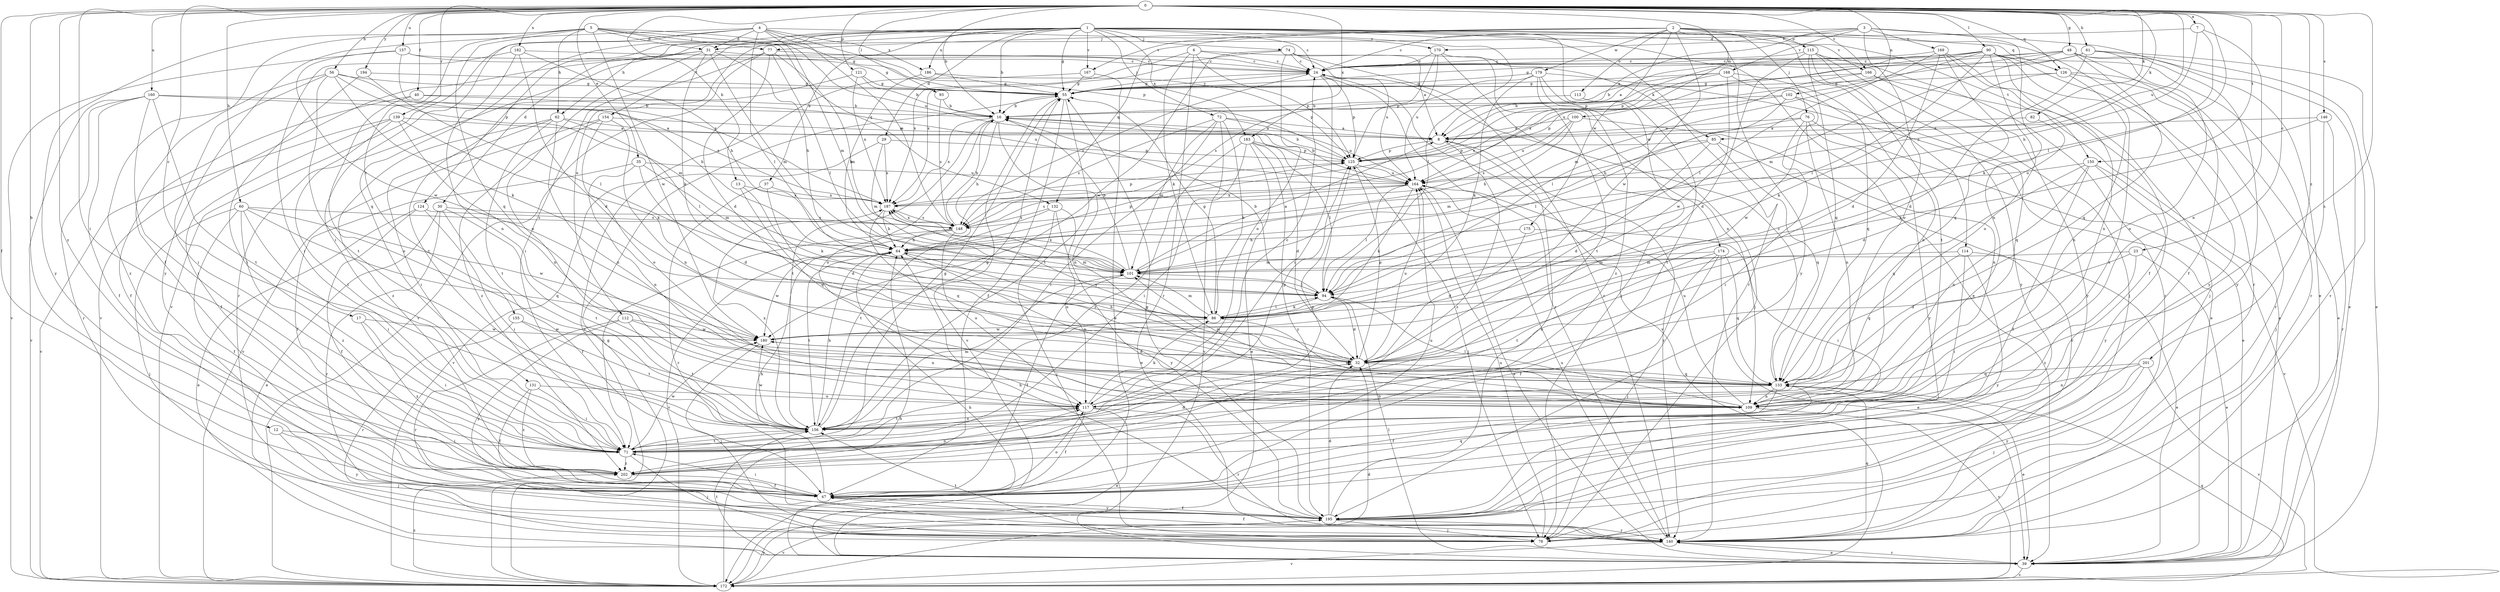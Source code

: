 strict digraph  {
0;
1;
2;
3;
4;
5;
6;
7;
8;
12;
13;
16;
17;
23;
24;
29;
30;
31;
32;
35;
37;
39;
40;
47;
48;
55;
56;
60;
61;
62;
64;
71;
72;
74;
76;
77;
78;
82;
85;
86;
90;
93;
94;
100;
101;
102;
109;
112;
113;
114;
115;
117;
121;
124;
125;
126;
131;
132;
133;
139;
140;
146;
148;
150;
154;
155;
156;
157;
160;
164;
166;
167;
168;
169;
170;
172;
174;
175;
179;
180;
182;
183;
186;
187;
194;
195;
201;
202;
0 -> 7  [label=a];
0 -> 12  [label=b];
0 -> 13  [label=b];
0 -> 16  [label=b];
0 -> 17  [label=c];
0 -> 23  [label=c];
0 -> 35  [label=e];
0 -> 40  [label=f];
0 -> 47  [label=f];
0 -> 48  [label=g];
0 -> 56  [label=h];
0 -> 60  [label=h];
0 -> 61  [label=h];
0 -> 71  [label=i];
0 -> 82  [label=k];
0 -> 85  [label=k];
0 -> 90  [label=l];
0 -> 93  [label=l];
0 -> 94  [label=l];
0 -> 100  [label=m];
0 -> 102  [label=n];
0 -> 109  [label=n];
0 -> 121  [label=p];
0 -> 126  [label=q];
0 -> 139  [label=r];
0 -> 146  [label=s];
0 -> 150  [label=t];
0 -> 157  [label=u];
0 -> 160  [label=u];
0 -> 164  [label=u];
0 -> 166  [label=v];
0 -> 182  [label=x];
0 -> 183  [label=x];
0 -> 194  [label=y];
0 -> 201  [label=z];
0 -> 202  [label=z];
1 -> 16  [label=b];
1 -> 24  [label=c];
1 -> 29  [label=d];
1 -> 30  [label=d];
1 -> 37  [label=e];
1 -> 39  [label=e];
1 -> 55  [label=g];
1 -> 62  [label=h];
1 -> 72  [label=j];
1 -> 74  [label=j];
1 -> 94  [label=l];
1 -> 112  [label=o];
1 -> 124  [label=p];
1 -> 126  [label=q];
1 -> 131  [label=q];
1 -> 140  [label=r];
1 -> 150  [label=t];
1 -> 154  [label=t];
1 -> 166  [label=v];
1 -> 167  [label=v];
1 -> 174  [label=w];
1 -> 183  [label=x];
1 -> 186  [label=x];
2 -> 76  [label=j];
2 -> 77  [label=j];
2 -> 113  [label=o];
2 -> 114  [label=o];
2 -> 115  [label=o];
2 -> 132  [label=q];
2 -> 140  [label=r];
2 -> 167  [label=v];
2 -> 175  [label=w];
2 -> 179  [label=w];
2 -> 180  [label=w];
2 -> 195  [label=y];
3 -> 8  [label=a];
3 -> 24  [label=c];
3 -> 39  [label=e];
3 -> 109  [label=n];
3 -> 117  [label=o];
3 -> 168  [label=v];
3 -> 169  [label=v];
3 -> 170  [label=v];
4 -> 31  [label=d];
4 -> 71  [label=i];
4 -> 94  [label=l];
4 -> 101  [label=m];
4 -> 125  [label=p];
4 -> 148  [label=s];
4 -> 170  [label=v];
4 -> 172  [label=v];
4 -> 186  [label=x];
4 -> 195  [label=y];
5 -> 31  [label=d];
5 -> 47  [label=f];
5 -> 55  [label=g];
5 -> 62  [label=h];
5 -> 77  [label=j];
5 -> 132  [label=q];
5 -> 133  [label=q];
5 -> 155  [label=t];
5 -> 164  [label=u];
5 -> 180  [label=w];
5 -> 195  [label=y];
6 -> 24  [label=c];
6 -> 85  [label=k];
6 -> 86  [label=k];
6 -> 125  [label=p];
6 -> 140  [label=r];
6 -> 187  [label=x];
7 -> 31  [label=d];
7 -> 64  [label=h];
7 -> 86  [label=k];
7 -> 109  [label=n];
8 -> 125  [label=p];
8 -> 140  [label=r];
8 -> 202  [label=z];
12 -> 71  [label=i];
12 -> 78  [label=j];
12 -> 195  [label=y];
13 -> 86  [label=k];
13 -> 133  [label=q];
13 -> 187  [label=x];
16 -> 8  [label=a];
16 -> 64  [label=h];
16 -> 109  [label=n];
16 -> 117  [label=o];
16 -> 156  [label=t];
16 -> 187  [label=x];
17 -> 71  [label=i];
17 -> 180  [label=w];
17 -> 202  [label=z];
23 -> 32  [label=d];
23 -> 39  [label=e];
23 -> 101  [label=m];
23 -> 202  [label=z];
24 -> 55  [label=g];
24 -> 71  [label=i];
24 -> 125  [label=p];
24 -> 140  [label=r];
24 -> 148  [label=s];
24 -> 172  [label=v];
29 -> 101  [label=m];
29 -> 125  [label=p];
29 -> 172  [label=v];
29 -> 187  [label=x];
30 -> 39  [label=e];
30 -> 47  [label=f];
30 -> 140  [label=r];
30 -> 148  [label=s];
30 -> 156  [label=t];
31 -> 24  [label=c];
31 -> 64  [label=h];
31 -> 86  [label=k];
31 -> 101  [label=m];
31 -> 117  [label=o];
31 -> 140  [label=r];
31 -> 172  [label=v];
32 -> 64  [label=h];
32 -> 125  [label=p];
32 -> 133  [label=q];
32 -> 164  [label=u];
32 -> 187  [label=x];
35 -> 32  [label=d];
35 -> 47  [label=f];
35 -> 101  [label=m];
35 -> 109  [label=n];
35 -> 164  [label=u];
37 -> 32  [label=d];
37 -> 140  [label=r];
37 -> 187  [label=x];
39 -> 64  [label=h];
39 -> 94  [label=l];
39 -> 140  [label=r];
39 -> 156  [label=t];
39 -> 172  [label=v];
40 -> 16  [label=b];
40 -> 47  [label=f];
40 -> 117  [label=o];
40 -> 164  [label=u];
47 -> 64  [label=h];
47 -> 71  [label=i];
47 -> 117  [label=o];
47 -> 133  [label=q];
47 -> 164  [label=u];
47 -> 195  [label=y];
48 -> 24  [label=c];
48 -> 39  [label=e];
48 -> 47  [label=f];
48 -> 101  [label=m];
48 -> 133  [label=q];
48 -> 164  [label=u];
48 -> 187  [label=x];
48 -> 195  [label=y];
55 -> 16  [label=b];
55 -> 24  [label=c];
55 -> 47  [label=f];
55 -> 156  [label=t];
55 -> 172  [label=v];
56 -> 55  [label=g];
56 -> 64  [label=h];
56 -> 71  [label=i];
56 -> 86  [label=k];
56 -> 101  [label=m];
56 -> 156  [label=t];
56 -> 202  [label=z];
60 -> 47  [label=f];
60 -> 71  [label=i];
60 -> 78  [label=j];
60 -> 133  [label=q];
60 -> 148  [label=s];
60 -> 180  [label=w];
60 -> 202  [label=z];
61 -> 24  [label=c];
61 -> 32  [label=d];
61 -> 39  [label=e];
61 -> 117  [label=o];
61 -> 125  [label=p];
61 -> 140  [label=r];
62 -> 8  [label=a];
62 -> 71  [label=i];
62 -> 94  [label=l];
62 -> 109  [label=n];
62 -> 156  [label=t];
62 -> 202  [label=z];
64 -> 101  [label=m];
64 -> 109  [label=n];
64 -> 125  [label=p];
64 -> 156  [label=t];
64 -> 180  [label=w];
71 -> 32  [label=d];
71 -> 55  [label=g];
71 -> 78  [label=j];
71 -> 125  [label=p];
71 -> 156  [label=t];
71 -> 180  [label=w];
71 -> 202  [label=z];
72 -> 8  [label=a];
72 -> 71  [label=i];
72 -> 86  [label=k];
72 -> 101  [label=m];
72 -> 148  [label=s];
72 -> 164  [label=u];
72 -> 172  [label=v];
74 -> 8  [label=a];
74 -> 24  [label=c];
74 -> 117  [label=o];
74 -> 140  [label=r];
74 -> 164  [label=u];
74 -> 180  [label=w];
74 -> 187  [label=x];
76 -> 8  [label=a];
76 -> 39  [label=e];
76 -> 71  [label=i];
76 -> 94  [label=l];
76 -> 109  [label=n];
76 -> 195  [label=y];
77 -> 24  [label=c];
77 -> 32  [label=d];
77 -> 71  [label=i];
77 -> 94  [label=l];
77 -> 101  [label=m];
77 -> 172  [label=v];
78 -> 156  [label=t];
78 -> 164  [label=u];
82 -> 8  [label=a];
82 -> 32  [label=d];
85 -> 32  [label=d];
85 -> 101  [label=m];
85 -> 125  [label=p];
85 -> 133  [label=q];
85 -> 140  [label=r];
86 -> 55  [label=g];
86 -> 94  [label=l];
86 -> 101  [label=m];
86 -> 109  [label=n];
86 -> 180  [label=w];
90 -> 8  [label=a];
90 -> 24  [label=c];
90 -> 55  [label=g];
90 -> 94  [label=l];
90 -> 101  [label=m];
90 -> 109  [label=n];
90 -> 117  [label=o];
90 -> 125  [label=p];
90 -> 140  [label=r];
90 -> 195  [label=y];
90 -> 202  [label=z];
93 -> 16  [label=b];
93 -> 148  [label=s];
94 -> 16  [label=b];
94 -> 32  [label=d];
94 -> 86  [label=k];
100 -> 8  [label=a];
100 -> 64  [label=h];
100 -> 109  [label=n];
100 -> 148  [label=s];
100 -> 164  [label=u];
101 -> 8  [label=a];
101 -> 16  [label=b];
101 -> 47  [label=f];
101 -> 94  [label=l];
101 -> 187  [label=x];
102 -> 16  [label=b];
102 -> 64  [label=h];
102 -> 125  [label=p];
102 -> 133  [label=q];
102 -> 180  [label=w];
109 -> 94  [label=l];
109 -> 164  [label=u];
109 -> 172  [label=v];
112 -> 109  [label=n];
112 -> 140  [label=r];
112 -> 156  [label=t];
112 -> 180  [label=w];
112 -> 195  [label=y];
113 -> 16  [label=b];
113 -> 156  [label=t];
114 -> 39  [label=e];
114 -> 71  [label=i];
114 -> 101  [label=m];
114 -> 133  [label=q];
114 -> 195  [label=y];
115 -> 24  [label=c];
115 -> 32  [label=d];
115 -> 78  [label=j];
115 -> 133  [label=q];
115 -> 140  [label=r];
115 -> 156  [label=t];
115 -> 195  [label=y];
117 -> 24  [label=c];
117 -> 39  [label=e];
117 -> 47  [label=f];
117 -> 86  [label=k];
117 -> 125  [label=p];
117 -> 140  [label=r];
117 -> 156  [label=t];
121 -> 16  [label=b];
121 -> 55  [label=g];
121 -> 156  [label=t];
121 -> 187  [label=x];
124 -> 39  [label=e];
124 -> 47  [label=f];
124 -> 71  [label=i];
124 -> 148  [label=s];
125 -> 16  [label=b];
125 -> 78  [label=j];
125 -> 164  [label=u];
126 -> 39  [label=e];
126 -> 55  [label=g];
126 -> 86  [label=k];
126 -> 109  [label=n];
126 -> 140  [label=r];
131 -> 47  [label=f];
131 -> 71  [label=i];
131 -> 117  [label=o];
131 -> 202  [label=z];
132 -> 78  [label=j];
132 -> 117  [label=o];
132 -> 148  [label=s];
132 -> 156  [label=t];
132 -> 195  [label=y];
133 -> 24  [label=c];
133 -> 39  [label=e];
133 -> 47  [label=f];
133 -> 101  [label=m];
133 -> 109  [label=n];
133 -> 117  [label=o];
133 -> 180  [label=w];
139 -> 8  [label=a];
139 -> 47  [label=f];
139 -> 71  [label=i];
139 -> 86  [label=k];
139 -> 109  [label=n];
139 -> 172  [label=v];
140 -> 39  [label=e];
140 -> 47  [label=f];
140 -> 133  [label=q];
140 -> 164  [label=u];
140 -> 172  [label=v];
146 -> 8  [label=a];
146 -> 78  [label=j];
146 -> 86  [label=k];
146 -> 140  [label=r];
148 -> 16  [label=b];
148 -> 64  [label=h];
148 -> 71  [label=i];
148 -> 117  [label=o];
148 -> 172  [label=v];
148 -> 187  [label=x];
150 -> 47  [label=f];
150 -> 109  [label=n];
150 -> 133  [label=q];
150 -> 164  [label=u];
150 -> 172  [label=v];
150 -> 195  [label=y];
154 -> 8  [label=a];
154 -> 109  [label=n];
154 -> 117  [label=o];
154 -> 172  [label=v];
154 -> 202  [label=z];
155 -> 140  [label=r];
155 -> 156  [label=t];
155 -> 180  [label=w];
156 -> 55  [label=g];
156 -> 64  [label=h];
156 -> 71  [label=i];
156 -> 101  [label=m];
156 -> 117  [label=o];
156 -> 180  [label=w];
156 -> 187  [label=x];
157 -> 24  [label=c];
157 -> 55  [label=g];
157 -> 172  [label=v];
157 -> 180  [label=w];
157 -> 187  [label=x];
160 -> 16  [label=b];
160 -> 47  [label=f];
160 -> 71  [label=i];
160 -> 140  [label=r];
160 -> 156  [label=t];
160 -> 172  [label=v];
160 -> 187  [label=x];
164 -> 16  [label=b];
164 -> 39  [label=e];
164 -> 86  [label=k];
164 -> 94  [label=l];
164 -> 148  [label=s];
164 -> 187  [label=x];
166 -> 39  [label=e];
166 -> 55  [label=g];
166 -> 94  [label=l];
166 -> 195  [label=y];
167 -> 39  [label=e];
167 -> 55  [label=g];
167 -> 172  [label=v];
168 -> 16  [label=b];
168 -> 55  [label=g];
168 -> 109  [label=n];
168 -> 133  [label=q];
168 -> 148  [label=s];
168 -> 180  [label=w];
169 -> 24  [label=c];
169 -> 32  [label=d];
169 -> 47  [label=f];
169 -> 78  [label=j];
169 -> 94  [label=l];
169 -> 133  [label=q];
170 -> 24  [label=c];
170 -> 78  [label=j];
170 -> 109  [label=n];
170 -> 125  [label=p];
170 -> 164  [label=u];
172 -> 32  [label=d];
172 -> 55  [label=g];
172 -> 64  [label=h];
172 -> 133  [label=q];
172 -> 195  [label=y];
172 -> 202  [label=z];
174 -> 39  [label=e];
174 -> 47  [label=f];
174 -> 78  [label=j];
174 -> 101  [label=m];
174 -> 133  [label=q];
174 -> 156  [label=t];
175 -> 32  [label=d];
175 -> 64  [label=h];
175 -> 71  [label=i];
179 -> 39  [label=e];
179 -> 55  [label=g];
179 -> 78  [label=j];
179 -> 86  [label=k];
179 -> 148  [label=s];
179 -> 156  [label=t];
179 -> 202  [label=z];
180 -> 32  [label=d];
180 -> 78  [label=j];
182 -> 24  [label=c];
182 -> 32  [label=d];
182 -> 64  [label=h];
182 -> 71  [label=i];
182 -> 109  [label=n];
183 -> 32  [label=d];
183 -> 39  [label=e];
183 -> 71  [label=i];
183 -> 94  [label=l];
183 -> 125  [label=p];
183 -> 195  [label=y];
183 -> 202  [label=z];
186 -> 55  [label=g];
186 -> 64  [label=h];
186 -> 125  [label=p];
187 -> 64  [label=h];
187 -> 125  [label=p];
187 -> 133  [label=q];
187 -> 148  [label=s];
194 -> 55  [label=g];
194 -> 71  [label=i];
194 -> 94  [label=l];
195 -> 8  [label=a];
195 -> 32  [label=d];
195 -> 47  [label=f];
195 -> 55  [label=g];
195 -> 64  [label=h];
195 -> 78  [label=j];
195 -> 140  [label=r];
195 -> 172  [label=v];
201 -> 78  [label=j];
201 -> 109  [label=n];
201 -> 133  [label=q];
201 -> 172  [label=v];
201 -> 195  [label=y];
202 -> 47  [label=f];
202 -> 117  [label=o];
}
